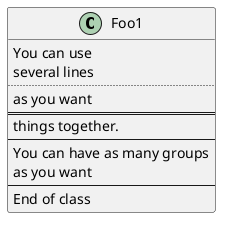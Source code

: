 @startuml
'https://plantuml.com/class-diagram

class Foo1{
    You can use
    several lines
    ..
    as you want
    ==
    things together.
    --
    You can have as many groups
    as you want
    --
    End of class
}

newPage
class User{
    .. Simple Getter ..
    + getName()
    +getAddress()
    .. Some setter ..
    +setName()
    __ private data __
    int age
    -- encrypted --
    String password
}


@enduml